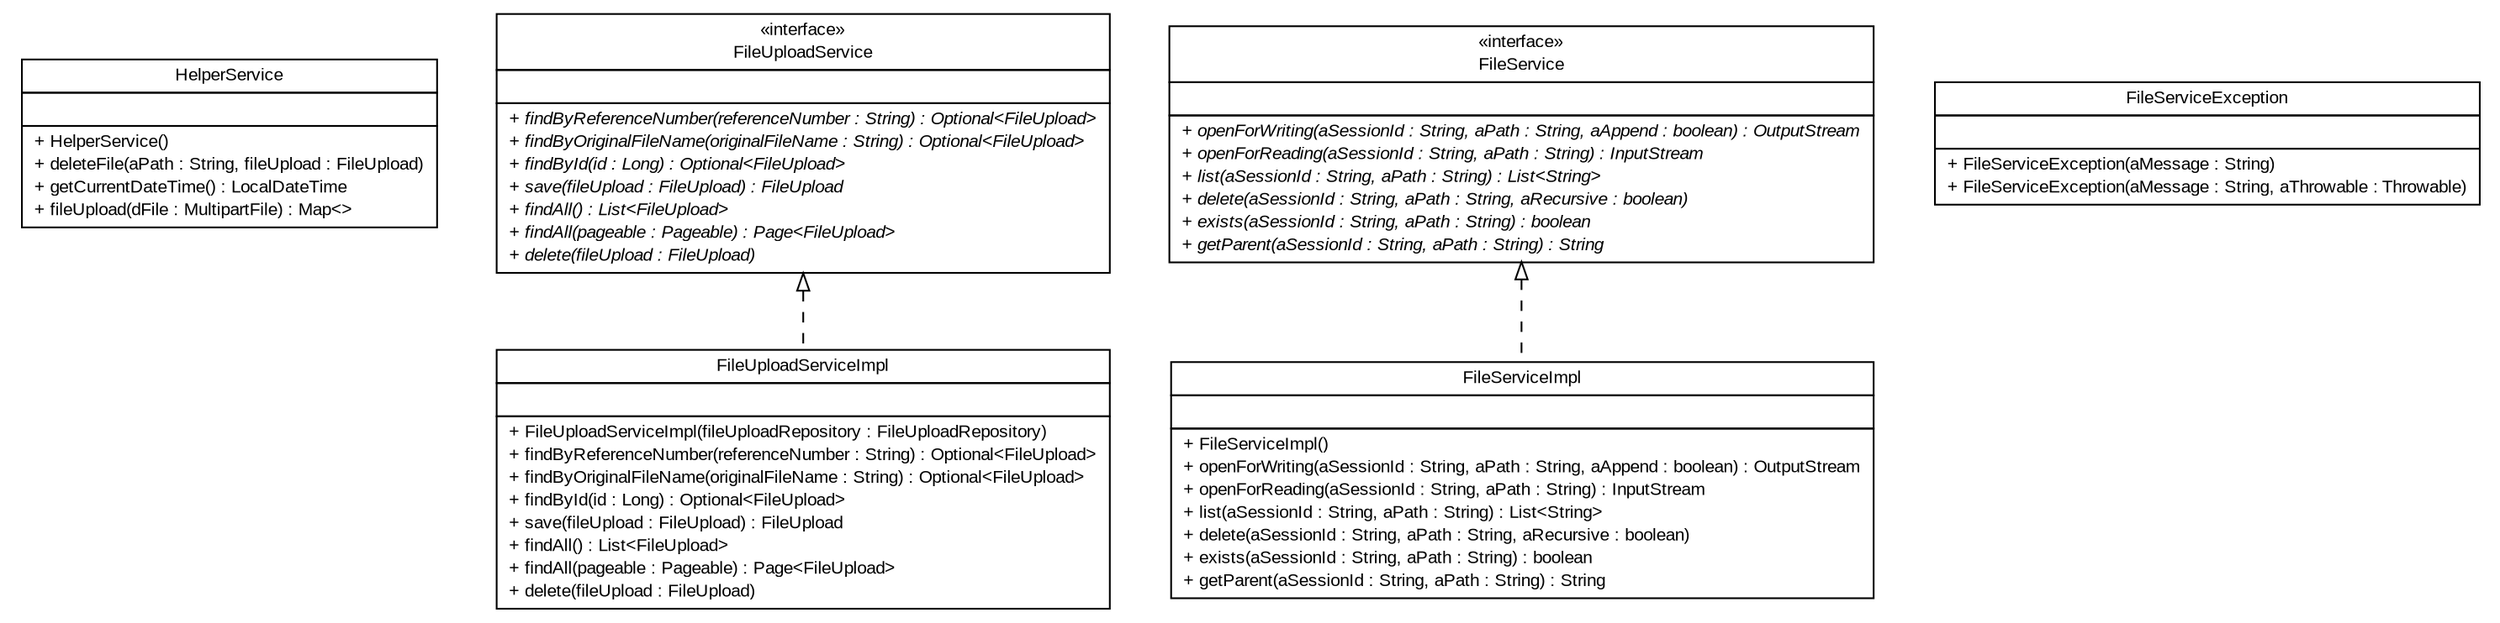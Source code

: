 #!/usr/local/bin/dot
#
# Class diagram 
# Generated by UMLGraph version R5_6 (http://www.umlgraph.org/)
#

digraph G {
	edge [fontname="arial",fontsize=10,labelfontname="arial",labelfontsize=10];
	node [fontname="arial",fontsize=10,shape=plaintext];
	nodesep=0.25;
	ranksep=0.5;
	// de.exb.platform.cloud.fileservice.service.HelperService
	c114 [label=<<table title="de.exb.platform.cloud.fileservice.service.HelperService" border="0" cellborder="1" cellspacing="0" cellpadding="2" port="p" href="./HelperService.html">
		<tr><td><table border="0" cellspacing="0" cellpadding="1">
<tr><td align="center" balign="center"> HelperService </td></tr>
		</table></td></tr>
		<tr><td><table border="0" cellspacing="0" cellpadding="1">
<tr><td align="left" balign="left">  </td></tr>
		</table></td></tr>
		<tr><td><table border="0" cellspacing="0" cellpadding="1">
<tr><td align="left" balign="left"> + HelperService() </td></tr>
<tr><td align="left" balign="left"> + deleteFile(aPath : String, fileUpload : FileUpload) </td></tr>
<tr><td align="left" balign="left"> + getCurrentDateTime() : LocalDateTime </td></tr>
<tr><td align="left" balign="left"> + fileUpload(dFile : MultipartFile) : Map&lt;&gt; </td></tr>
		</table></td></tr>
		</table>>, URL="./HelperService.html", fontname="arial", fontcolor="black", fontsize=10.0];
	// de.exb.platform.cloud.fileservice.service.FileUploadServiceImpl
	c115 [label=<<table title="de.exb.platform.cloud.fileservice.service.FileUploadServiceImpl" border="0" cellborder="1" cellspacing="0" cellpadding="2" port="p" href="./FileUploadServiceImpl.html">
		<tr><td><table border="0" cellspacing="0" cellpadding="1">
<tr><td align="center" balign="center"> FileUploadServiceImpl </td></tr>
		</table></td></tr>
		<tr><td><table border="0" cellspacing="0" cellpadding="1">
<tr><td align="left" balign="left">  </td></tr>
		</table></td></tr>
		<tr><td><table border="0" cellspacing="0" cellpadding="1">
<tr><td align="left" balign="left"> + FileUploadServiceImpl(fileUploadRepository : FileUploadRepository) </td></tr>
<tr><td align="left" balign="left"> + findByReferenceNumber(referenceNumber : String) : Optional&lt;FileUpload&gt; </td></tr>
<tr><td align="left" balign="left"> + findByOriginalFileName(originalFileName : String) : Optional&lt;FileUpload&gt; </td></tr>
<tr><td align="left" balign="left"> + findById(id : Long) : Optional&lt;FileUpload&gt; </td></tr>
<tr><td align="left" balign="left"> + save(fileUpload : FileUpload) : FileUpload </td></tr>
<tr><td align="left" balign="left"> + findAll() : List&lt;FileUpload&gt; </td></tr>
<tr><td align="left" balign="left"> + findAll(pageable : Pageable) : Page&lt;FileUpload&gt; </td></tr>
<tr><td align="left" balign="left"> + delete(fileUpload : FileUpload) </td></tr>
		</table></td></tr>
		</table>>, URL="./FileUploadServiceImpl.html", fontname="arial", fontcolor="black", fontsize=10.0];
	// de.exb.platform.cloud.fileservice.service.FileUploadService
	c116 [label=<<table title="de.exb.platform.cloud.fileservice.service.FileUploadService" border="0" cellborder="1" cellspacing="0" cellpadding="2" port="p" href="./FileUploadService.html">
		<tr><td><table border="0" cellspacing="0" cellpadding="1">
<tr><td align="center" balign="center"> &#171;interface&#187; </td></tr>
<tr><td align="center" balign="center"> FileUploadService </td></tr>
		</table></td></tr>
		<tr><td><table border="0" cellspacing="0" cellpadding="1">
<tr><td align="left" balign="left">  </td></tr>
		</table></td></tr>
		<tr><td><table border="0" cellspacing="0" cellpadding="1">
<tr><td align="left" balign="left"><font face="arial italic" point-size="10.0"> + findByReferenceNumber(referenceNumber : String) : Optional&lt;FileUpload&gt; </font></td></tr>
<tr><td align="left" balign="left"><font face="arial italic" point-size="10.0"> + findByOriginalFileName(originalFileName : String) : Optional&lt;FileUpload&gt; </font></td></tr>
<tr><td align="left" balign="left"><font face="arial italic" point-size="10.0"> + findById(id : Long) : Optional&lt;FileUpload&gt; </font></td></tr>
<tr><td align="left" balign="left"><font face="arial italic" point-size="10.0"> + save(fileUpload : FileUpload) : FileUpload </font></td></tr>
<tr><td align="left" balign="left"><font face="arial italic" point-size="10.0"> + findAll() : List&lt;FileUpload&gt; </font></td></tr>
<tr><td align="left" balign="left"><font face="arial italic" point-size="10.0"> + findAll(pageable : Pageable) : Page&lt;FileUpload&gt; </font></td></tr>
<tr><td align="left" balign="left"><font face="arial italic" point-size="10.0"> + delete(fileUpload : FileUpload) </font></td></tr>
		</table></td></tr>
		</table>>, URL="./FileUploadService.html", fontname="arial", fontcolor="black", fontsize=10.0];
	// de.exb.platform.cloud.fileservice.service.FileServiceImpl
	c117 [label=<<table title="de.exb.platform.cloud.fileservice.service.FileServiceImpl" border="0" cellborder="1" cellspacing="0" cellpadding="2" port="p" href="./FileServiceImpl.html">
		<tr><td><table border="0" cellspacing="0" cellpadding="1">
<tr><td align="center" balign="center"> FileServiceImpl </td></tr>
		</table></td></tr>
		<tr><td><table border="0" cellspacing="0" cellpadding="1">
<tr><td align="left" balign="left">  </td></tr>
		</table></td></tr>
		<tr><td><table border="0" cellspacing="0" cellpadding="1">
<tr><td align="left" balign="left"> + FileServiceImpl() </td></tr>
<tr><td align="left" balign="left"> + openForWriting(aSessionId : String, aPath : String, aAppend : boolean) : OutputStream </td></tr>
<tr><td align="left" balign="left"> + openForReading(aSessionId : String, aPath : String) : InputStream </td></tr>
<tr><td align="left" balign="left"> + list(aSessionId : String, aPath : String) : List&lt;String&gt; </td></tr>
<tr><td align="left" balign="left"> + delete(aSessionId : String, aPath : String, aRecursive : boolean) </td></tr>
<tr><td align="left" balign="left"> + exists(aSessionId : String, aPath : String) : boolean </td></tr>
<tr><td align="left" balign="left"> + getParent(aSessionId : String, aPath : String) : String </td></tr>
		</table></td></tr>
		</table>>, URL="./FileServiceImpl.html", fontname="arial", fontcolor="black", fontsize=10.0];
	// de.exb.platform.cloud.fileservice.service.FileServiceException
	c118 [label=<<table title="de.exb.platform.cloud.fileservice.service.FileServiceException" border="0" cellborder="1" cellspacing="0" cellpadding="2" port="p" href="./FileServiceException.html">
		<tr><td><table border="0" cellspacing="0" cellpadding="1">
<tr><td align="center" balign="center"> FileServiceException </td></tr>
		</table></td></tr>
		<tr><td><table border="0" cellspacing="0" cellpadding="1">
<tr><td align="left" balign="left">  </td></tr>
		</table></td></tr>
		<tr><td><table border="0" cellspacing="0" cellpadding="1">
<tr><td align="left" balign="left"> + FileServiceException(aMessage : String) </td></tr>
<tr><td align="left" balign="left"> + FileServiceException(aMessage : String, aThrowable : Throwable) </td></tr>
		</table></td></tr>
		</table>>, URL="./FileServiceException.html", fontname="arial", fontcolor="black", fontsize=10.0];
	// de.exb.platform.cloud.fileservice.service.FileService
	c119 [label=<<table title="de.exb.platform.cloud.fileservice.service.FileService" border="0" cellborder="1" cellspacing="0" cellpadding="2" port="p" href="./FileService.html">
		<tr><td><table border="0" cellspacing="0" cellpadding="1">
<tr><td align="center" balign="center"> &#171;interface&#187; </td></tr>
<tr><td align="center" balign="center"> FileService </td></tr>
		</table></td></tr>
		<tr><td><table border="0" cellspacing="0" cellpadding="1">
<tr><td align="left" balign="left">  </td></tr>
		</table></td></tr>
		<tr><td><table border="0" cellspacing="0" cellpadding="1">
<tr><td align="left" balign="left"><font face="arial italic" point-size="10.0"> + openForWriting(aSessionId : String, aPath : String, aAppend : boolean) : OutputStream </font></td></tr>
<tr><td align="left" balign="left"><font face="arial italic" point-size="10.0"> + openForReading(aSessionId : String, aPath : String) : InputStream </font></td></tr>
<tr><td align="left" balign="left"><font face="arial italic" point-size="10.0"> + list(aSessionId : String, aPath : String) : List&lt;String&gt; </font></td></tr>
<tr><td align="left" balign="left"><font face="arial italic" point-size="10.0"> + delete(aSessionId : String, aPath : String, aRecursive : boolean) </font></td></tr>
<tr><td align="left" balign="left"><font face="arial italic" point-size="10.0"> + exists(aSessionId : String, aPath : String) : boolean </font></td></tr>
<tr><td align="left" balign="left"><font face="arial italic" point-size="10.0"> + getParent(aSessionId : String, aPath : String) : String </font></td></tr>
		</table></td></tr>
		</table>>, URL="./FileService.html", fontname="arial", fontcolor="black", fontsize=10.0];
	//de.exb.platform.cloud.fileservice.service.FileUploadServiceImpl implements de.exb.platform.cloud.fileservice.service.FileUploadService
	c116:p -> c115:p [dir=back,arrowtail=empty,style=dashed];
	//de.exb.platform.cloud.fileservice.service.FileServiceImpl implements de.exb.platform.cloud.fileservice.service.FileService
	c119:p -> c117:p [dir=back,arrowtail=empty,style=dashed];
}

